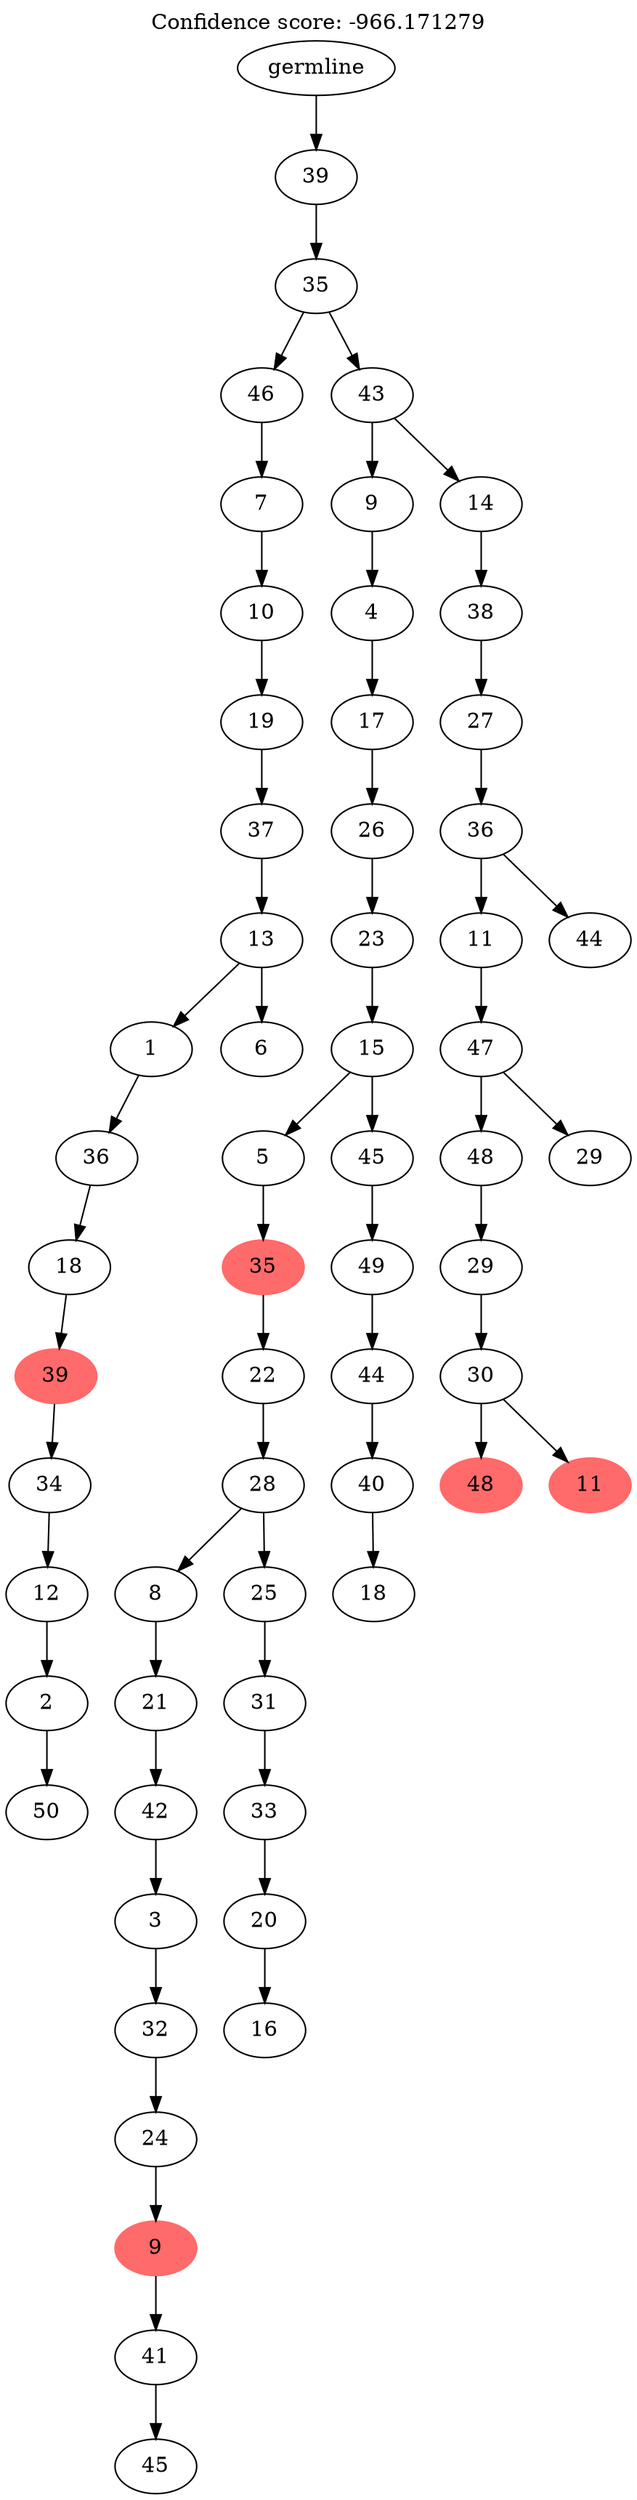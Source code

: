 digraph g {
	"59" -> "60";
	"60" [label="50"];
	"58" -> "59";
	"59" [label="2"];
	"57" -> "58";
	"58" [label="12"];
	"56" -> "57";
	"57" [label="34"];
	"55" -> "56";
	"56" [color=indianred1, style=filled, label="39"];
	"54" -> "55";
	"55" [label="18"];
	"53" -> "54";
	"54" [label="36"];
	"51" -> "52";
	"52" [label="6"];
	"51" -> "53";
	"53" [label="1"];
	"50" -> "51";
	"51" [label="13"];
	"49" -> "50";
	"50" [label="37"];
	"48" -> "49";
	"49" [label="19"];
	"47" -> "48";
	"48" [label="10"];
	"46" -> "47";
	"47" [label="7"];
	"44" -> "45";
	"45" [label="45"];
	"43" -> "44";
	"44" [label="41"];
	"42" -> "43";
	"43" [color=indianred1, style=filled, label="9"];
	"41" -> "42";
	"42" [label="24"];
	"40" -> "41";
	"41" [label="32"];
	"39" -> "40";
	"40" [label="3"];
	"38" -> "39";
	"39" [label="42"];
	"37" -> "38";
	"38" [label="21"];
	"35" -> "36";
	"36" [label="16"];
	"34" -> "35";
	"35" [label="20"];
	"33" -> "34";
	"34" [label="33"];
	"32" -> "33";
	"33" [label="31"];
	"31" -> "32";
	"32" [label="25"];
	"31" -> "37";
	"37" [label="8"];
	"30" -> "31";
	"31" [label="28"];
	"29" -> "30";
	"30" [label="22"];
	"28" -> "29";
	"29" [color=indianred1, style=filled, label="35"];
	"26" -> "27";
	"27" [label="18"];
	"25" -> "26";
	"26" [label="40"];
	"24" -> "25";
	"25" [label="44"];
	"23" -> "24";
	"24" [label="49"];
	"22" -> "23";
	"23" [label="45"];
	"22" -> "28";
	"28" [label="5"];
	"21" -> "22";
	"22" [label="15"];
	"20" -> "21";
	"21" [label="23"];
	"19" -> "20";
	"20" [label="26"];
	"18" -> "19";
	"19" [label="17"];
	"17" -> "18";
	"18" [label="4"];
	"12" -> "13";
	"13" [color=indianred1, style=filled, label="48"];
	"12" -> "14";
	"14" [color=indianred1, style=filled, label="11"];
	"11" -> "12";
	"12" [label="30"];
	"10" -> "11";
	"11" [label="29"];
	"9" -> "10";
	"10" [label="48"];
	"9" -> "15";
	"15" [label="29"];
	"8" -> "9";
	"9" [label="47"];
	"7" -> "8";
	"8" [label="11"];
	"7" -> "16";
	"16" [label="44"];
	"6" -> "7";
	"7" [label="36"];
	"5" -> "6";
	"6" [label="27"];
	"4" -> "5";
	"5" [label="38"];
	"3" -> "4";
	"4" [label="14"];
	"3" -> "17";
	"17" [label="9"];
	"2" -> "3";
	"3" [label="43"];
	"2" -> "46";
	"46" [label="46"];
	"1" -> "2";
	"2" [label="35"];
	"0" -> "1";
	"1" [label="39"];
	"0" [label="germline"];
	labelloc="t";
	label="Confidence score: -966.171279";
}
